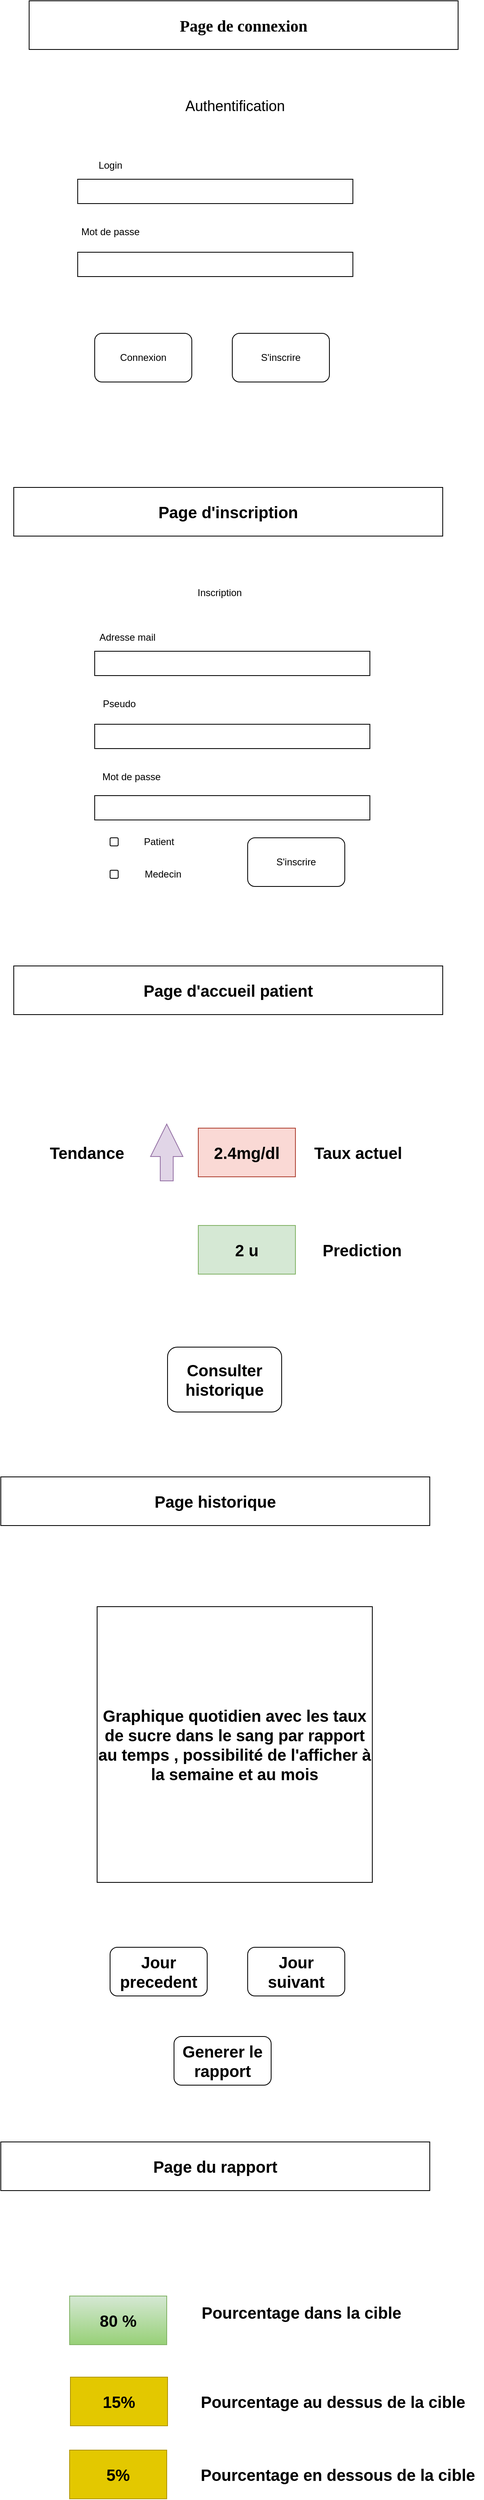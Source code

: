 <mxfile version="22.1.3" type="github">
  <diagram name="Page-1" id="kPUvN9GjsmARtYSSQU7i">
    <mxGraphModel dx="2049" dy="1106" grid="1" gridSize="10" guides="1" tooltips="1" connect="1" arrows="1" fold="1" page="1" pageScale="1" pageWidth="827" pageHeight="4600" math="0" shadow="0">
      <root>
        <mxCell id="0" />
        <mxCell id="1" parent="0" />
        <mxCell id="C6v-fsJboWqxhK3RXxR4-1" value="&lt;font style=&quot;font-size: 20px;&quot; face=&quot;Times New Roman&quot;&gt;&lt;b&gt;Page de connexion &lt;br&gt;&lt;/b&gt;&lt;/font&gt;" style="rounded=0;whiteSpace=wrap;html=1;" vertex="1" parent="1">
          <mxGeometry x="149" y="250" width="530" height="60" as="geometry" />
        </mxCell>
        <mxCell id="C6v-fsJboWqxhK3RXxR4-2" value="&lt;font style=&quot;font-size: 18px;&quot;&gt;Authentification&lt;/font&gt;" style="text;html=1;align=center;verticalAlign=middle;resizable=0;points=[];autosize=1;strokeColor=none;fillColor=none;" vertex="1" parent="1">
          <mxGeometry x="328" y="360" width="150" height="40" as="geometry" />
        </mxCell>
        <mxCell id="C6v-fsJboWqxhK3RXxR4-4" value="Login" style="text;html=1;align=center;verticalAlign=middle;resizable=0;points=[];autosize=1;strokeColor=none;fillColor=none;" vertex="1" parent="1">
          <mxGeometry x="224" y="438" width="50" height="30" as="geometry" />
        </mxCell>
        <mxCell id="C6v-fsJboWqxhK3RXxR4-5" value="Mot de passe" style="text;html=1;align=center;verticalAlign=middle;resizable=0;points=[];autosize=1;strokeColor=none;fillColor=none;" vertex="1" parent="1">
          <mxGeometry x="199" y="520" width="100" height="30" as="geometry" />
        </mxCell>
        <mxCell id="C6v-fsJboWqxhK3RXxR4-6" value="" style="rounded=0;whiteSpace=wrap;html=1;" vertex="1" parent="1">
          <mxGeometry x="209" y="470" width="340" height="30" as="geometry" />
        </mxCell>
        <mxCell id="C6v-fsJboWqxhK3RXxR4-7" value="" style="rounded=0;whiteSpace=wrap;html=1;" vertex="1" parent="1">
          <mxGeometry x="209" y="560" width="340" height="30" as="geometry" />
        </mxCell>
        <mxCell id="C6v-fsJboWqxhK3RXxR4-8" value="Connexion" style="rounded=1;whiteSpace=wrap;html=1;" vertex="1" parent="1">
          <mxGeometry x="230" y="660" width="120" height="60" as="geometry" />
        </mxCell>
        <mxCell id="C6v-fsJboWqxhK3RXxR4-9" value="S&#39;inscrire" style="rounded=1;whiteSpace=wrap;html=1;" vertex="1" parent="1">
          <mxGeometry x="400" y="660" width="120" height="60" as="geometry" />
        </mxCell>
        <mxCell id="C6v-fsJboWqxhK3RXxR4-10" value="&lt;font style=&quot;font-size: 20px;&quot;&gt;&lt;b&gt;Page d&#39;inscription&lt;/b&gt;&lt;br&gt;&lt;/font&gt;" style="rounded=0;whiteSpace=wrap;html=1;" vertex="1" parent="1">
          <mxGeometry x="130" y="850" width="530" height="60" as="geometry" />
        </mxCell>
        <mxCell id="C6v-fsJboWqxhK3RXxR4-11" value="Inscription" style="text;html=1;align=center;verticalAlign=middle;resizable=0;points=[];autosize=1;strokeColor=none;fillColor=none;" vertex="1" parent="1">
          <mxGeometry x="344" y="965" width="80" height="30" as="geometry" />
        </mxCell>
        <mxCell id="C6v-fsJboWqxhK3RXxR4-12" value="Adresse mail" style="text;html=1;align=center;verticalAlign=middle;resizable=0;points=[];autosize=1;strokeColor=none;fillColor=none;" vertex="1" parent="1">
          <mxGeometry x="220" y="1020" width="100" height="30" as="geometry" />
        </mxCell>
        <mxCell id="C6v-fsJboWqxhK3RXxR4-13" value="Pseudo" style="text;html=1;align=center;verticalAlign=middle;resizable=0;points=[];autosize=1;strokeColor=none;fillColor=none;" vertex="1" parent="1">
          <mxGeometry x="225" y="1102" width="70" height="30" as="geometry" />
        </mxCell>
        <mxCell id="C6v-fsJboWqxhK3RXxR4-14" value="" style="rounded=0;whiteSpace=wrap;html=1;" vertex="1" parent="1">
          <mxGeometry x="230" y="1052" width="340" height="30" as="geometry" />
        </mxCell>
        <mxCell id="C6v-fsJboWqxhK3RXxR4-15" value="" style="rounded=0;whiteSpace=wrap;html=1;" vertex="1" parent="1">
          <mxGeometry x="230" y="1142" width="340" height="30" as="geometry" />
        </mxCell>
        <mxCell id="C6v-fsJboWqxhK3RXxR4-17" value="S&#39;inscrire" style="rounded=1;whiteSpace=wrap;html=1;" vertex="1" parent="1">
          <mxGeometry x="419" y="1282" width="120" height="60" as="geometry" />
        </mxCell>
        <mxCell id="C6v-fsJboWqxhK3RXxR4-18" value="Patient" style="text;html=1;align=center;verticalAlign=middle;resizable=0;points=[];autosize=1;strokeColor=none;fillColor=none;" vertex="1" parent="1">
          <mxGeometry x="279" y="1272" width="60" height="30" as="geometry" />
        </mxCell>
        <mxCell id="C6v-fsJboWqxhK3RXxR4-19" value="Medecin" style="text;html=1;align=center;verticalAlign=middle;resizable=0;points=[];autosize=1;strokeColor=none;fillColor=none;" vertex="1" parent="1">
          <mxGeometry x="279" y="1312" width="70" height="30" as="geometry" />
        </mxCell>
        <mxCell id="C6v-fsJboWqxhK3RXxR4-20" value="" style="rounded=1;whiteSpace=wrap;html=1;" vertex="1" parent="1">
          <mxGeometry x="249" y="1282" width="10" height="10" as="geometry" />
        </mxCell>
        <mxCell id="C6v-fsJboWqxhK3RXxR4-23" value="" style="rounded=1;whiteSpace=wrap;html=1;" vertex="1" parent="1">
          <mxGeometry x="249" y="1322" width="10" height="10" as="geometry" />
        </mxCell>
        <mxCell id="C6v-fsJboWqxhK3RXxR4-24" value="Mot de passe" style="text;html=1;align=center;verticalAlign=middle;resizable=0;points=[];autosize=1;strokeColor=none;fillColor=none;" vertex="1" parent="1">
          <mxGeometry x="225" y="1192" width="100" height="30" as="geometry" />
        </mxCell>
        <mxCell id="C6v-fsJboWqxhK3RXxR4-25" value="" style="rounded=0;whiteSpace=wrap;html=1;" vertex="1" parent="1">
          <mxGeometry x="230" y="1230" width="340" height="30" as="geometry" />
        </mxCell>
        <mxCell id="C6v-fsJboWqxhK3RXxR4-26" value="&lt;font style=&quot;font-size: 20px;&quot;&gt;&lt;b&gt;Page d&#39;accueil patient &lt;/b&gt;&lt;br&gt;&lt;/font&gt;" style="rounded=0;whiteSpace=wrap;html=1;" vertex="1" parent="1">
          <mxGeometry x="130" y="1440" width="530" height="60" as="geometry" />
        </mxCell>
        <mxCell id="C6v-fsJboWqxhK3RXxR4-28" value="&lt;font size=&quot;1&quot;&gt;&lt;b style=&quot;font-size: 20px;&quot;&gt;2.4mg/dl&lt;/b&gt;&lt;/font&gt;" style="whiteSpace=wrap;html=1;fillColor=#fad9d5;strokeColor=#ae4132;" vertex="1" parent="1">
          <mxGeometry x="358" y="1640" width="120" height="60" as="geometry" />
        </mxCell>
        <mxCell id="C6v-fsJboWqxhK3RXxR4-29" value="&lt;div style=&quot;font-size: 13px;&quot;&gt;&lt;font style=&quot;font-size: 20px;&quot;&gt;&lt;b&gt;Taux actuel&lt;/b&gt;&lt;/font&gt;&lt;/div&gt;" style="text;html=1;align=center;verticalAlign=middle;resizable=0;points=[];autosize=1;strokeColor=none;fillColor=none;" vertex="1" parent="1">
          <mxGeometry x="490" y="1650" width="130" height="40" as="geometry" />
        </mxCell>
        <mxCell id="C6v-fsJboWqxhK3RXxR4-33" value="" style="html=1;shadow=0;dashed=0;align=center;verticalAlign=middle;shape=mxgraph.arrows2.arrow;dy=0.6;dx=40;direction=north;notch=0;fillColor=#e1d5e7;strokeColor=#9673a6;" vertex="1" parent="1">
          <mxGeometry x="299" y="1635" width="40" height="70" as="geometry" />
        </mxCell>
        <mxCell id="C6v-fsJboWqxhK3RXxR4-37" value="&lt;font style=&quot;font-size: 20px;&quot;&gt;&lt;b&gt;Tendance&lt;/b&gt;&lt;/font&gt;" style="text;html=1;align=center;verticalAlign=middle;resizable=0;points=[];autosize=1;strokeColor=none;fillColor=none;" vertex="1" parent="1">
          <mxGeometry x="160" y="1650" width="120" height="40" as="geometry" />
        </mxCell>
        <mxCell id="C6v-fsJboWqxhK3RXxR4-38" value="&lt;font style=&quot;font-size: 20px;&quot;&gt;&lt;b&gt;2 u&lt;br&gt;&lt;/b&gt;&lt;/font&gt;" style="whiteSpace=wrap;html=1;fillColor=#d5e8d4;strokeColor=#82b366;" vertex="1" parent="1">
          <mxGeometry x="358" y="1760" width="120" height="60" as="geometry" />
        </mxCell>
        <mxCell id="C6v-fsJboWqxhK3RXxR4-39" value="&lt;font style=&quot;font-size: 20px;&quot;&gt;&lt;b&gt;Prediction &lt;br&gt;&lt;/b&gt;&lt;/font&gt;" style="text;html=1;align=center;verticalAlign=middle;resizable=0;points=[];autosize=1;strokeColor=none;fillColor=none;" vertex="1" parent="1">
          <mxGeometry x="500" y="1770" width="120" height="40" as="geometry" />
        </mxCell>
        <mxCell id="C6v-fsJboWqxhK3RXxR4-40" value="&lt;font style=&quot;font-size: 20px;&quot;&gt;&lt;b&gt;Consulter historique&lt;/b&gt;&lt;/font&gt;" style="rounded=1;whiteSpace=wrap;html=1;" vertex="1" parent="1">
          <mxGeometry x="320" y="1910" width="141" height="80" as="geometry" />
        </mxCell>
        <mxCell id="C6v-fsJboWqxhK3RXxR4-41" value="&lt;font style=&quot;font-size: 20px;&quot;&gt;&lt;b&gt;Page historique&lt;br&gt;&lt;/b&gt;&lt;/font&gt;" style="rounded=0;whiteSpace=wrap;html=1;" vertex="1" parent="1">
          <mxGeometry x="114" y="2070" width="530" height="60" as="geometry" />
        </mxCell>
        <mxCell id="C6v-fsJboWqxhK3RXxR4-42" value="&lt;font style=&quot;font-size: 20px;&quot;&gt;&lt;b&gt;Graphique quotidien avec les taux de sucre dans le sang par rapport au temps , possibilité de l&#39;afficher à la semaine et au mois&lt;br&gt;&lt;/b&gt;&lt;/font&gt;" style="whiteSpace=wrap;html=1;aspect=fixed;" vertex="1" parent="1">
          <mxGeometry x="233" y="2230" width="340" height="340" as="geometry" />
        </mxCell>
        <mxCell id="C6v-fsJboWqxhK3RXxR4-43" value="&lt;font style=&quot;font-size: 20px;&quot;&gt;&lt;b&gt;Jour precedent&lt;/b&gt;&lt;/font&gt;" style="rounded=1;whiteSpace=wrap;html=1;" vertex="1" parent="1">
          <mxGeometry x="249" y="2650" width="120" height="60" as="geometry" />
        </mxCell>
        <mxCell id="C6v-fsJboWqxhK3RXxR4-44" value="&lt;font style=&quot;font-size: 20px;&quot;&gt;&lt;b&gt;Jour suivant &lt;/b&gt;&lt;/font&gt;" style="rounded=1;whiteSpace=wrap;html=1;" vertex="1" parent="1">
          <mxGeometry x="419" y="2650" width="120" height="60" as="geometry" />
        </mxCell>
        <mxCell id="C6v-fsJboWqxhK3RXxR4-46" value="&lt;font style=&quot;font-size: 20px;&quot;&gt;&lt;b&gt;Generer le rapport &lt;/b&gt;&lt;/font&gt;" style="rounded=1;whiteSpace=wrap;html=1;" vertex="1" parent="1">
          <mxGeometry x="328" y="2760" width="120" height="60" as="geometry" />
        </mxCell>
        <mxCell id="C6v-fsJboWqxhK3RXxR4-48" value="&lt;font style=&quot;font-size: 20px;&quot;&gt;&lt;b&gt;Page du rapport&lt;br&gt;&lt;/b&gt;&lt;/font&gt;" style="rounded=0;whiteSpace=wrap;html=1;" vertex="1" parent="1">
          <mxGeometry x="114" y="2890" width="530" height="60" as="geometry" />
        </mxCell>
        <mxCell id="C6v-fsJboWqxhK3RXxR4-49" value="&lt;font style=&quot;font-size: 20px;&quot;&gt;&lt;b&gt;80 % &lt;/b&gt;&lt;/font&gt;" style="rounded=0;whiteSpace=wrap;html=1;fillColor=#d5e8d4;strokeColor=#82b366;gradientColor=#97d077;" vertex="1" parent="1">
          <mxGeometry x="199" y="3080" width="120" height="60" as="geometry" />
        </mxCell>
        <mxCell id="C6v-fsJboWqxhK3RXxR4-50" value="&lt;font style=&quot;font-size: 20px;&quot;&gt;&lt;b&gt;Pourcentage dans la cible&lt;/b&gt;&lt;/font&gt;" style="text;html=1;align=center;verticalAlign=middle;resizable=0;points=[];autosize=1;strokeColor=none;fillColor=none;" vertex="1" parent="1">
          <mxGeometry x="350" y="3080" width="270" height="40" as="geometry" />
        </mxCell>
        <mxCell id="C6v-fsJboWqxhK3RXxR4-51" value="&lt;font style=&quot;font-size: 20px;&quot;&gt;&lt;b&gt;5% &lt;/b&gt;&lt;/font&gt;" style="rounded=0;whiteSpace=wrap;html=1;fillColor=#e3c800;fontColor=#000000;strokeColor=#B09500;" vertex="1" parent="1">
          <mxGeometry x="199" y="3270" width="120" height="60" as="geometry" />
        </mxCell>
        <mxCell id="C6v-fsJboWqxhK3RXxR4-52" value="&lt;font style=&quot;font-size: 20px;&quot;&gt;&lt;b&gt;15% &lt;/b&gt;&lt;/font&gt;" style="rounded=0;whiteSpace=wrap;html=1;fillColor=#e3c800;fontColor=#000000;strokeColor=#B09500;" vertex="1" parent="1">
          <mxGeometry x="200" y="3180" width="120" height="60" as="geometry" />
        </mxCell>
        <mxCell id="C6v-fsJboWqxhK3RXxR4-53" value="&lt;font style=&quot;font-size: 20px;&quot;&gt;&lt;b&gt;Pourcentage au dessus de la cible &lt;br&gt;&lt;/b&gt;&lt;/font&gt;" style="text;html=1;align=center;verticalAlign=middle;resizable=0;points=[];autosize=1;strokeColor=none;fillColor=none;" vertex="1" parent="1">
          <mxGeometry x="349" y="3190" width="350" height="40" as="geometry" />
        </mxCell>
        <mxCell id="C6v-fsJboWqxhK3RXxR4-54" value="&lt;font style=&quot;font-size: 20px;&quot;&gt;&lt;b&gt;Pourcentage en dessous de la cible&lt;/b&gt;&lt;/font&gt;" style="text;html=1;align=center;verticalAlign=middle;resizable=0;points=[];autosize=1;strokeColor=none;fillColor=none;" vertex="1" parent="1">
          <mxGeometry x="350" y="3280" width="360" height="40" as="geometry" />
        </mxCell>
      </root>
    </mxGraphModel>
  </diagram>
</mxfile>

